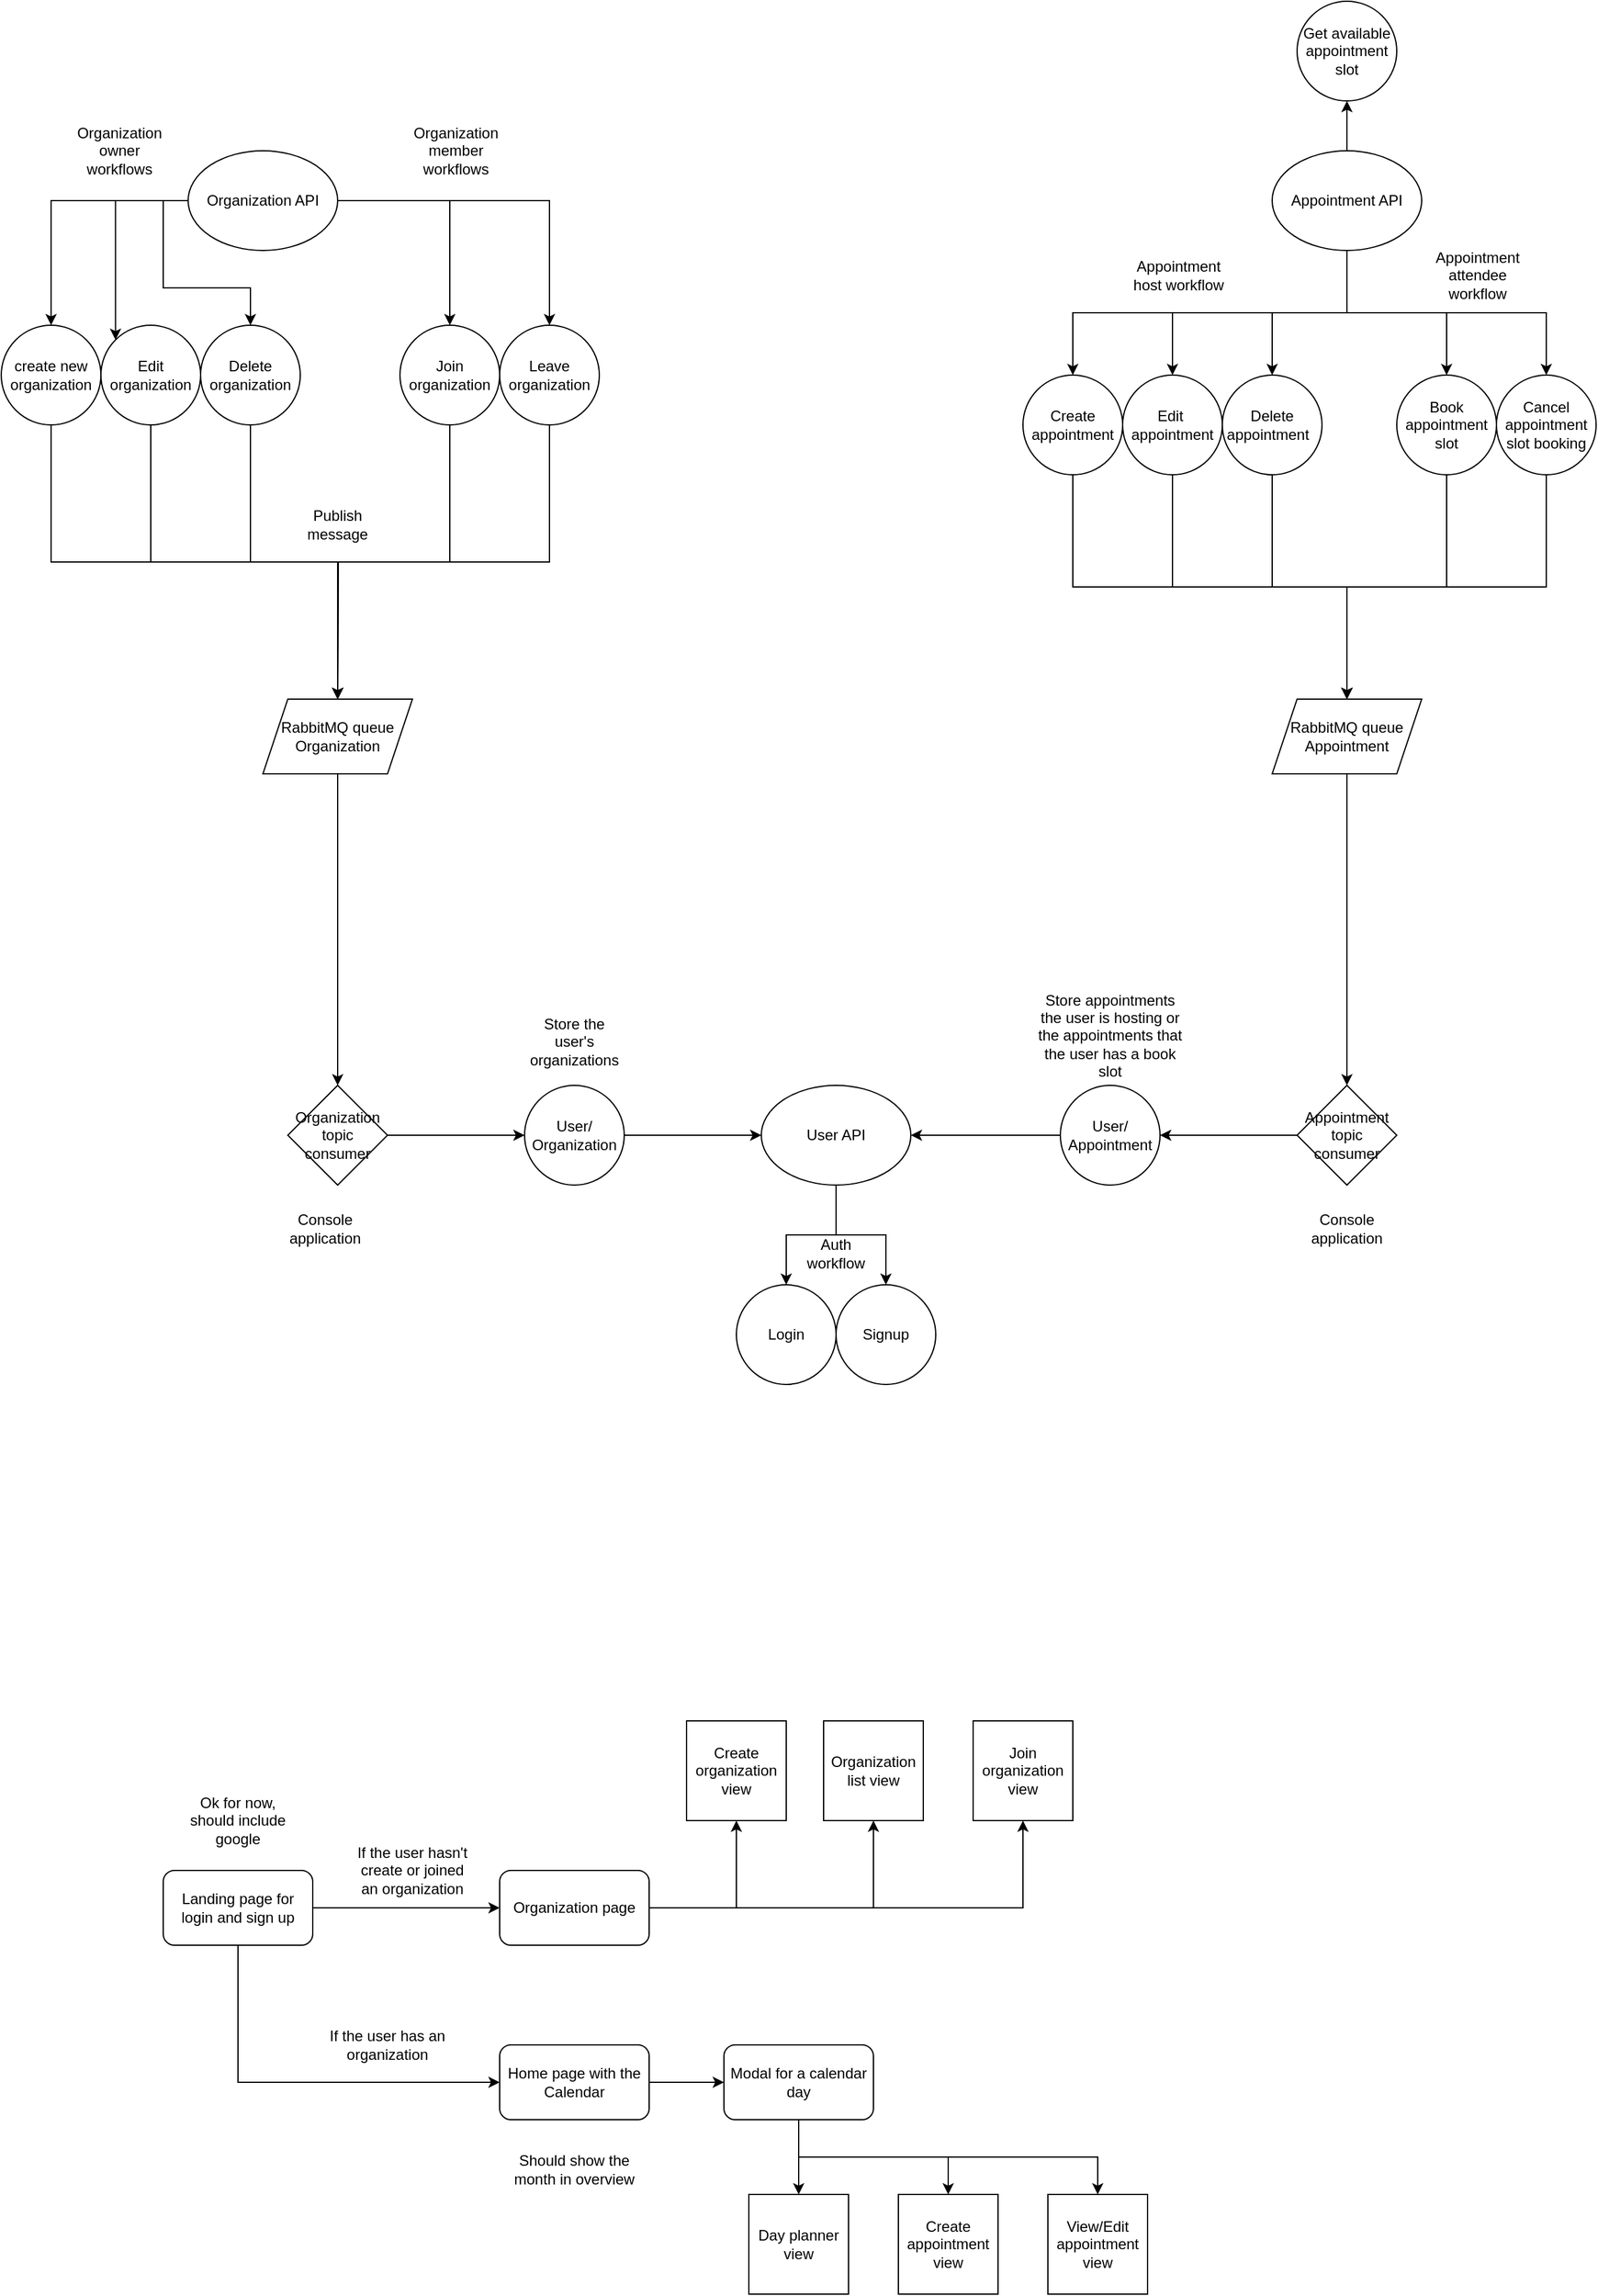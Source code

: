 <mxfile version="20.0.4" type="device"><diagram id="-GTwypBK7rbmFJe_79eM" name="Page-1"><mxGraphModel dx="1422" dy="794" grid="1" gridSize="10" guides="1" tooltips="1" connect="1" arrows="1" fold="1" page="1" pageScale="1" pageWidth="1500" pageHeight="1500" math="0" shadow="0"><root><mxCell id="0"/><mxCell id="1" parent="0"/><mxCell id="u_8DFqB3BxBu-Hl1DZO6-21" style="edgeStyle=orthogonalEdgeStyle;rounded=0;orthogonalLoop=1;jettySize=auto;html=1;exitX=0;exitY=0.5;exitDx=0;exitDy=0;entryX=0.5;entryY=0;entryDx=0;entryDy=0;" parent="1" source="u_8DFqB3BxBu-Hl1DZO6-1" target="u_8DFqB3BxBu-Hl1DZO6-18" edge="1"><mxGeometry relative="1" as="geometry"/></mxCell><mxCell id="u_8DFqB3BxBu-Hl1DZO6-25" style="edgeStyle=orthogonalEdgeStyle;rounded=0;orthogonalLoop=1;jettySize=auto;html=1;exitX=0;exitY=0.5;exitDx=0;exitDy=0;entryX=0;entryY=0;entryDx=0;entryDy=0;" parent="1" source="u_8DFqB3BxBu-Hl1DZO6-1" target="u_8DFqB3BxBu-Hl1DZO6-19" edge="1"><mxGeometry relative="1" as="geometry"/></mxCell><mxCell id="u_8DFqB3BxBu-Hl1DZO6-27" style="edgeStyle=orthogonalEdgeStyle;rounded=0;orthogonalLoop=1;jettySize=auto;html=1;exitX=0;exitY=0.5;exitDx=0;exitDy=0;entryX=0.5;entryY=0;entryDx=0;entryDy=0;" parent="1" source="u_8DFqB3BxBu-Hl1DZO6-1" target="u_8DFqB3BxBu-Hl1DZO6-26" edge="1"><mxGeometry relative="1" as="geometry"/></mxCell><mxCell id="u_8DFqB3BxBu-Hl1DZO6-29" style="edgeStyle=orthogonalEdgeStyle;rounded=0;orthogonalLoop=1;jettySize=auto;html=1;exitX=1;exitY=0.5;exitDx=0;exitDy=0;" parent="1" source="u_8DFqB3BxBu-Hl1DZO6-1" target="u_8DFqB3BxBu-Hl1DZO6-23" edge="1"><mxGeometry relative="1" as="geometry"/></mxCell><mxCell id="u_8DFqB3BxBu-Hl1DZO6-57" style="edgeStyle=orthogonalEdgeStyle;rounded=0;orthogonalLoop=1;jettySize=auto;html=1;exitX=1;exitY=0.5;exitDx=0;exitDy=0;entryX=0.5;entryY=0;entryDx=0;entryDy=0;" parent="1" source="u_8DFqB3BxBu-Hl1DZO6-1" target="u_8DFqB3BxBu-Hl1DZO6-24" edge="1"><mxGeometry relative="1" as="geometry"/></mxCell><mxCell id="u_8DFqB3BxBu-Hl1DZO6-1" value="Organization API" style="ellipse;whiteSpace=wrap;html=1;" parent="1" vertex="1"><mxGeometry x="240" y="450" width="120" height="80" as="geometry"/></mxCell><mxCell id="u_8DFqB3BxBu-Hl1DZO6-6" style="edgeStyle=orthogonalEdgeStyle;rounded=0;orthogonalLoop=1;jettySize=auto;html=1;exitX=1;exitY=0.5;exitDx=0;exitDy=0;entryX=0;entryY=0.5;entryDx=0;entryDy=0;" parent="1" source="u_8DFqB3BxBu-Hl1DZO6-2" target="u_8DFqB3BxBu-Hl1DZO6-5" edge="1"><mxGeometry relative="1" as="geometry"/></mxCell><mxCell id="u_8DFqB3BxBu-Hl1DZO6-9" style="edgeStyle=orthogonalEdgeStyle;rounded=0;orthogonalLoop=1;jettySize=auto;html=1;exitX=0.5;exitY=1;exitDx=0;exitDy=0;entryX=0;entryY=0.5;entryDx=0;entryDy=0;" parent="1" source="u_8DFqB3BxBu-Hl1DZO6-2" target="u_8DFqB3BxBu-Hl1DZO6-8" edge="1"><mxGeometry relative="1" as="geometry"/></mxCell><mxCell id="u_8DFqB3BxBu-Hl1DZO6-2" value="Landing page for login and sign up" style="rounded=1;whiteSpace=wrap;html=1;" parent="1" vertex="1"><mxGeometry x="220" y="1830" width="120" height="60" as="geometry"/></mxCell><mxCell id="u_8DFqB3BxBu-Hl1DZO6-3" value="Ok for now, should include google" style="text;html=1;strokeColor=none;fillColor=none;align=center;verticalAlign=middle;whiteSpace=wrap;rounded=0;" parent="1" vertex="1"><mxGeometry x="235" y="1770" width="90" height="40" as="geometry"/></mxCell><mxCell id="u_8DFqB3BxBu-Hl1DZO6-15" style="edgeStyle=orthogonalEdgeStyle;rounded=0;orthogonalLoop=1;jettySize=auto;html=1;exitX=1;exitY=0.5;exitDx=0;exitDy=0;entryX=0.5;entryY=1;entryDx=0;entryDy=0;" parent="1" source="u_8DFqB3BxBu-Hl1DZO6-5" target="u_8DFqB3BxBu-Hl1DZO6-12" edge="1"><mxGeometry relative="1" as="geometry"/></mxCell><mxCell id="u_8DFqB3BxBu-Hl1DZO6-16" style="edgeStyle=orthogonalEdgeStyle;rounded=0;orthogonalLoop=1;jettySize=auto;html=1;exitX=1;exitY=0.5;exitDx=0;exitDy=0;entryX=0.5;entryY=1;entryDx=0;entryDy=0;" parent="1" source="u_8DFqB3BxBu-Hl1DZO6-5" target="u_8DFqB3BxBu-Hl1DZO6-13" edge="1"><mxGeometry relative="1" as="geometry"/></mxCell><mxCell id="u_8DFqB3BxBu-Hl1DZO6-17" style="edgeStyle=orthogonalEdgeStyle;rounded=0;orthogonalLoop=1;jettySize=auto;html=1;exitX=1;exitY=0.5;exitDx=0;exitDy=0;entryX=0.5;entryY=1;entryDx=0;entryDy=0;" parent="1" source="u_8DFqB3BxBu-Hl1DZO6-5" target="u_8DFqB3BxBu-Hl1DZO6-14" edge="1"><mxGeometry relative="1" as="geometry"/></mxCell><mxCell id="u_8DFqB3BxBu-Hl1DZO6-5" value="Organization page" style="rounded=1;whiteSpace=wrap;html=1;" parent="1" vertex="1"><mxGeometry x="490" y="1830" width="120" height="60" as="geometry"/></mxCell><mxCell id="u_8DFqB3BxBu-Hl1DZO6-7" value="If the user hasn't create or joined an organization" style="text;html=1;strokeColor=none;fillColor=none;align=center;verticalAlign=middle;whiteSpace=wrap;rounded=0;" parent="1" vertex="1"><mxGeometry x="370" y="1810" width="100" height="40" as="geometry"/></mxCell><mxCell id="EYWIqSnG_klziJ7lQCfX-3" style="edgeStyle=orthogonalEdgeStyle;rounded=0;orthogonalLoop=1;jettySize=auto;html=1;exitX=1;exitY=0.5;exitDx=0;exitDy=0;entryX=0;entryY=0.5;entryDx=0;entryDy=0;" parent="1" source="u_8DFqB3BxBu-Hl1DZO6-8" target="EYWIqSnG_klziJ7lQCfX-2" edge="1"><mxGeometry relative="1" as="geometry"/></mxCell><mxCell id="u_8DFqB3BxBu-Hl1DZO6-8" value="Home page with the Calendar" style="rounded=1;whiteSpace=wrap;html=1;" parent="1" vertex="1"><mxGeometry x="490" y="1970" width="120" height="60" as="geometry"/></mxCell><mxCell id="u_8DFqB3BxBu-Hl1DZO6-10" value="If the user has an organization" style="text;html=1;strokeColor=none;fillColor=none;align=center;verticalAlign=middle;whiteSpace=wrap;rounded=0;" parent="1" vertex="1"><mxGeometry x="350" y="1950" width="100" height="40" as="geometry"/></mxCell><mxCell id="u_8DFqB3BxBu-Hl1DZO6-12" value="Create organization view" style="whiteSpace=wrap;html=1;aspect=fixed;" parent="1" vertex="1"><mxGeometry x="640" y="1710" width="80" height="80" as="geometry"/></mxCell><mxCell id="u_8DFqB3BxBu-Hl1DZO6-13" value="Organization list view" style="whiteSpace=wrap;html=1;aspect=fixed;" parent="1" vertex="1"><mxGeometry x="750" y="1710" width="80" height="80" as="geometry"/></mxCell><mxCell id="u_8DFqB3BxBu-Hl1DZO6-14" value="Join organization view" style="whiteSpace=wrap;html=1;aspect=fixed;" parent="1" vertex="1"><mxGeometry x="870" y="1710" width="80" height="80" as="geometry"/></mxCell><mxCell id="u_8DFqB3BxBu-Hl1DZO6-39" style="edgeStyle=orthogonalEdgeStyle;rounded=0;orthogonalLoop=1;jettySize=auto;html=1;exitX=0.5;exitY=1;exitDx=0;exitDy=0;entryX=0.5;entryY=0;entryDx=0;entryDy=0;" parent="1" source="u_8DFqB3BxBu-Hl1DZO6-18" target="u_8DFqB3BxBu-Hl1DZO6-38" edge="1"><mxGeometry relative="1" as="geometry"/></mxCell><mxCell id="u_8DFqB3BxBu-Hl1DZO6-18" value="create new organization" style="ellipse;whiteSpace=wrap;html=1;aspect=fixed;" parent="1" vertex="1"><mxGeometry x="90" y="590" width="80" height="80" as="geometry"/></mxCell><mxCell id="u_8DFqB3BxBu-Hl1DZO6-40" style="edgeStyle=orthogonalEdgeStyle;rounded=0;orthogonalLoop=1;jettySize=auto;html=1;exitX=0.5;exitY=1;exitDx=0;exitDy=0;entryX=0.5;entryY=0;entryDx=0;entryDy=0;" parent="1" source="u_8DFqB3BxBu-Hl1DZO6-19" target="u_8DFqB3BxBu-Hl1DZO6-38" edge="1"><mxGeometry relative="1" as="geometry"/></mxCell><mxCell id="u_8DFqB3BxBu-Hl1DZO6-19" value="Edit organization" style="ellipse;whiteSpace=wrap;html=1;aspect=fixed;" parent="1" vertex="1"><mxGeometry x="170" y="590" width="80" height="80" as="geometry"/></mxCell><mxCell id="u_8DFqB3BxBu-Hl1DZO6-42" style="edgeStyle=orthogonalEdgeStyle;rounded=0;orthogonalLoop=1;jettySize=auto;html=1;exitX=0.5;exitY=1;exitDx=0;exitDy=0;entryX=0.5;entryY=0;entryDx=0;entryDy=0;" parent="1" source="u_8DFqB3BxBu-Hl1DZO6-23" target="u_8DFqB3BxBu-Hl1DZO6-38" edge="1"><mxGeometry relative="1" as="geometry"/></mxCell><mxCell id="u_8DFqB3BxBu-Hl1DZO6-23" value="Join organization" style="ellipse;whiteSpace=wrap;html=1;aspect=fixed;" parent="1" vertex="1"><mxGeometry x="410" y="590" width="80" height="80" as="geometry"/></mxCell><mxCell id="u_8DFqB3BxBu-Hl1DZO6-43" style="edgeStyle=orthogonalEdgeStyle;rounded=0;orthogonalLoop=1;jettySize=auto;html=1;exitX=0.5;exitY=1;exitDx=0;exitDy=0;" parent="1" source="u_8DFqB3BxBu-Hl1DZO6-24" edge="1"><mxGeometry relative="1" as="geometry"><mxPoint x="360" y="890" as="targetPoint"/></mxGeometry></mxCell><mxCell id="u_8DFqB3BxBu-Hl1DZO6-24" value="Leave organization" style="ellipse;whiteSpace=wrap;html=1;aspect=fixed;" parent="1" vertex="1"><mxGeometry x="490" y="590" width="80" height="80" as="geometry"/></mxCell><mxCell id="u_8DFqB3BxBu-Hl1DZO6-41" style="edgeStyle=orthogonalEdgeStyle;rounded=0;orthogonalLoop=1;jettySize=auto;html=1;exitX=0.5;exitY=1;exitDx=0;exitDy=0;" parent="1" source="u_8DFqB3BxBu-Hl1DZO6-26" edge="1"><mxGeometry relative="1" as="geometry"><mxPoint x="360" y="890" as="targetPoint"/></mxGeometry></mxCell><mxCell id="u_8DFqB3BxBu-Hl1DZO6-26" value="Delete organization" style="ellipse;whiteSpace=wrap;html=1;aspect=fixed;" parent="1" vertex="1"><mxGeometry x="250" y="590" width="80" height="80" as="geometry"/></mxCell><mxCell id="u_8DFqB3BxBu-Hl1DZO6-28" value="Organization owner workflows" style="text;html=1;strokeColor=none;fillColor=none;align=center;verticalAlign=middle;whiteSpace=wrap;rounded=0;" parent="1" vertex="1"><mxGeometry x="140" y="430" width="90" height="40" as="geometry"/></mxCell><mxCell id="u_8DFqB3BxBu-Hl1DZO6-31" value="Organization member workflows" style="text;html=1;strokeColor=none;fillColor=none;align=center;verticalAlign=middle;whiteSpace=wrap;rounded=0;" parent="1" vertex="1"><mxGeometry x="410" y="430" width="90" height="40" as="geometry"/></mxCell><mxCell id="u_8DFqB3BxBu-Hl1DZO6-35" style="edgeStyle=orthogonalEdgeStyle;rounded=0;orthogonalLoop=1;jettySize=auto;html=1;exitX=0.5;exitY=1;exitDx=0;exitDy=0;entryX=0.5;entryY=0;entryDx=0;entryDy=0;" parent="1" source="u_8DFqB3BxBu-Hl1DZO6-32" target="u_8DFqB3BxBu-Hl1DZO6-33" edge="1"><mxGeometry relative="1" as="geometry"/></mxCell><mxCell id="u_8DFqB3BxBu-Hl1DZO6-36" style="edgeStyle=orthogonalEdgeStyle;rounded=0;orthogonalLoop=1;jettySize=auto;html=1;exitX=0.5;exitY=1;exitDx=0;exitDy=0;entryX=0.5;entryY=0;entryDx=0;entryDy=0;" parent="1" source="u_8DFqB3BxBu-Hl1DZO6-32" target="u_8DFqB3BxBu-Hl1DZO6-34" edge="1"><mxGeometry relative="1" as="geometry"/></mxCell><mxCell id="u_8DFqB3BxBu-Hl1DZO6-32" value="User API" style="ellipse;whiteSpace=wrap;html=1;" parent="1" vertex="1"><mxGeometry x="700" y="1200" width="120" height="80" as="geometry"/></mxCell><mxCell id="u_8DFqB3BxBu-Hl1DZO6-33" value="Login" style="ellipse;whiteSpace=wrap;html=1;aspect=fixed;" parent="1" vertex="1"><mxGeometry x="680" y="1360" width="80" height="80" as="geometry"/></mxCell><mxCell id="u_8DFqB3BxBu-Hl1DZO6-34" value="Signup" style="ellipse;whiteSpace=wrap;html=1;aspect=fixed;" parent="1" vertex="1"><mxGeometry x="760" y="1360" width="80" height="80" as="geometry"/></mxCell><mxCell id="u_8DFqB3BxBu-Hl1DZO6-37" value="Auth workflow" style="text;html=1;strokeColor=none;fillColor=none;align=center;verticalAlign=middle;whiteSpace=wrap;rounded=0;" parent="1" vertex="1"><mxGeometry x="730" y="1320" width="60" height="30" as="geometry"/></mxCell><mxCell id="u_8DFqB3BxBu-Hl1DZO6-49" style="edgeStyle=orthogonalEdgeStyle;rounded=0;orthogonalLoop=1;jettySize=auto;html=1;entryX=0.5;entryY=0;entryDx=0;entryDy=0;" parent="1" source="u_8DFqB3BxBu-Hl1DZO6-38" target="u_8DFqB3BxBu-Hl1DZO6-45" edge="1"><mxGeometry relative="1" as="geometry"/></mxCell><mxCell id="u_8DFqB3BxBu-Hl1DZO6-38" value="RabbitMQ queue&lt;br&gt;Organization" style="shape=parallelogram;perimeter=parallelogramPerimeter;whiteSpace=wrap;html=1;fixedSize=1;" parent="1" vertex="1"><mxGeometry x="300" y="890" width="120" height="60" as="geometry"/></mxCell><mxCell id="u_8DFqB3BxBu-Hl1DZO6-44" value="Publish message" style="text;html=1;strokeColor=none;fillColor=none;align=center;verticalAlign=middle;whiteSpace=wrap;rounded=0;" parent="1" vertex="1"><mxGeometry x="315" y="730" width="90" height="40" as="geometry"/></mxCell><mxCell id="u_8DFqB3BxBu-Hl1DZO6-51" style="edgeStyle=orthogonalEdgeStyle;rounded=0;orthogonalLoop=1;jettySize=auto;html=1;exitX=1;exitY=0.5;exitDx=0;exitDy=0;" parent="1" source="u_8DFqB3BxBu-Hl1DZO6-45" edge="1"><mxGeometry relative="1" as="geometry"><mxPoint x="510" y="1240" as="targetPoint"/></mxGeometry></mxCell><mxCell id="u_8DFqB3BxBu-Hl1DZO6-45" value="Organization topic consumer" style="rhombus;whiteSpace=wrap;html=1;" parent="1" vertex="1"><mxGeometry x="320" y="1200" width="80" height="80" as="geometry"/></mxCell><mxCell id="u_8DFqB3BxBu-Hl1DZO6-52" style="edgeStyle=orthogonalEdgeStyle;rounded=0;orthogonalLoop=1;jettySize=auto;html=1;exitX=1;exitY=0.5;exitDx=0;exitDy=0;" parent="1" source="u_8DFqB3BxBu-Hl1DZO6-48" target="u_8DFqB3BxBu-Hl1DZO6-32" edge="1"><mxGeometry relative="1" as="geometry"/></mxCell><mxCell id="u_8DFqB3BxBu-Hl1DZO6-48" value="User/&lt;br&gt;Organization" style="ellipse;whiteSpace=wrap;html=1;aspect=fixed;" parent="1" vertex="1"><mxGeometry x="510" y="1200" width="80" height="80" as="geometry"/></mxCell><mxCell id="EYWIqSnG_klziJ7lQCfX-1" value="Should show the month in overview" style="text;html=1;strokeColor=none;fillColor=none;align=center;verticalAlign=middle;whiteSpace=wrap;rounded=0;" parent="1" vertex="1"><mxGeometry x="500" y="2050" width="100" height="40" as="geometry"/></mxCell><mxCell id="EYWIqSnG_klziJ7lQCfX-6" style="edgeStyle=orthogonalEdgeStyle;rounded=0;orthogonalLoop=1;jettySize=auto;html=1;exitX=0.5;exitY=1;exitDx=0;exitDy=0;entryX=0.5;entryY=0;entryDx=0;entryDy=0;" parent="1" source="EYWIqSnG_klziJ7lQCfX-2" target="EYWIqSnG_klziJ7lQCfX-4" edge="1"><mxGeometry relative="1" as="geometry"/></mxCell><mxCell id="EYWIqSnG_klziJ7lQCfX-11" style="edgeStyle=orthogonalEdgeStyle;rounded=0;orthogonalLoop=1;jettySize=auto;html=1;exitX=0.5;exitY=1;exitDx=0;exitDy=0;" parent="1" source="EYWIqSnG_klziJ7lQCfX-2" target="EYWIqSnG_klziJ7lQCfX-7" edge="1"><mxGeometry relative="1" as="geometry"/></mxCell><mxCell id="EYWIqSnG_klziJ7lQCfX-12" style="edgeStyle=orthogonalEdgeStyle;rounded=0;orthogonalLoop=1;jettySize=auto;html=1;exitX=0.5;exitY=1;exitDx=0;exitDy=0;" parent="1" source="EYWIqSnG_klziJ7lQCfX-2" target="EYWIqSnG_klziJ7lQCfX-8" edge="1"><mxGeometry relative="1" as="geometry"/></mxCell><mxCell id="EYWIqSnG_klziJ7lQCfX-2" value="Modal for a calendar day" style="rounded=1;whiteSpace=wrap;html=1;" parent="1" vertex="1"><mxGeometry x="670" y="1970" width="120" height="60" as="geometry"/></mxCell><mxCell id="EYWIqSnG_klziJ7lQCfX-4" value="Day planner view" style="whiteSpace=wrap;html=1;aspect=fixed;" parent="1" vertex="1"><mxGeometry x="690" y="2090" width="80" height="80" as="geometry"/></mxCell><mxCell id="EYWIqSnG_klziJ7lQCfX-7" value="Create appointment view" style="whiteSpace=wrap;html=1;aspect=fixed;" parent="1" vertex="1"><mxGeometry x="810" y="2090" width="80" height="80" as="geometry"/></mxCell><mxCell id="EYWIqSnG_klziJ7lQCfX-8" value="View/Edit appointment view" style="whiteSpace=wrap;html=1;aspect=fixed;" parent="1" vertex="1"><mxGeometry x="930" y="2090" width="80" height="80" as="geometry"/></mxCell><mxCell id="EYWIqSnG_klziJ7lQCfX-20" style="edgeStyle=orthogonalEdgeStyle;rounded=0;orthogonalLoop=1;jettySize=auto;html=1;exitX=0.5;exitY=1;exitDx=0;exitDy=0;entryX=0.5;entryY=0;entryDx=0;entryDy=0;" parent="1" source="EYWIqSnG_klziJ7lQCfX-13" target="EYWIqSnG_klziJ7lQCfX-17" edge="1"><mxGeometry relative="1" as="geometry"/></mxCell><mxCell id="EYWIqSnG_klziJ7lQCfX-21" style="edgeStyle=orthogonalEdgeStyle;rounded=0;orthogonalLoop=1;jettySize=auto;html=1;exitX=0.5;exitY=1;exitDx=0;exitDy=0;" parent="1" source="EYWIqSnG_klziJ7lQCfX-13" target="EYWIqSnG_klziJ7lQCfX-18" edge="1"><mxGeometry relative="1" as="geometry"/></mxCell><mxCell id="EYWIqSnG_klziJ7lQCfX-22" style="edgeStyle=orthogonalEdgeStyle;rounded=0;orthogonalLoop=1;jettySize=auto;html=1;exitX=0.5;exitY=1;exitDx=0;exitDy=0;" parent="1" source="EYWIqSnG_klziJ7lQCfX-13" target="EYWIqSnG_klziJ7lQCfX-19" edge="1"><mxGeometry relative="1" as="geometry"/></mxCell><mxCell id="EYWIqSnG_klziJ7lQCfX-25" style="edgeStyle=orthogonalEdgeStyle;rounded=0;orthogonalLoop=1;jettySize=auto;html=1;exitX=0.5;exitY=1;exitDx=0;exitDy=0;" parent="1" source="EYWIqSnG_klziJ7lQCfX-13" target="EYWIqSnG_klziJ7lQCfX-23" edge="1"><mxGeometry relative="1" as="geometry"/></mxCell><mxCell id="EYWIqSnG_klziJ7lQCfX-26" style="edgeStyle=orthogonalEdgeStyle;rounded=0;orthogonalLoop=1;jettySize=auto;html=1;exitX=0.5;exitY=1;exitDx=0;exitDy=0;" parent="1" source="EYWIqSnG_klziJ7lQCfX-13" target="EYWIqSnG_klziJ7lQCfX-24" edge="1"><mxGeometry relative="1" as="geometry"/></mxCell><mxCell id="EYWIqSnG_klziJ7lQCfX-30" style="edgeStyle=orthogonalEdgeStyle;rounded=0;orthogonalLoop=1;jettySize=auto;html=1;exitX=0.5;exitY=0;exitDx=0;exitDy=0;entryX=0.5;entryY=1;entryDx=0;entryDy=0;" parent="1" source="EYWIqSnG_klziJ7lQCfX-13" target="EYWIqSnG_klziJ7lQCfX-29" edge="1"><mxGeometry relative="1" as="geometry"/></mxCell><mxCell id="EYWIqSnG_klziJ7lQCfX-13" value="Appointment API" style="ellipse;whiteSpace=wrap;html=1;" parent="1" vertex="1"><mxGeometry x="1110" y="450" width="120" height="80" as="geometry"/></mxCell><mxCell id="EYWIqSnG_klziJ7lQCfX-41" style="edgeStyle=orthogonalEdgeStyle;rounded=0;orthogonalLoop=1;jettySize=auto;html=1;exitX=0.5;exitY=1;exitDx=0;exitDy=0;entryX=0.5;entryY=0;entryDx=0;entryDy=0;" parent="1" source="EYWIqSnG_klziJ7lQCfX-17" target="EYWIqSnG_klziJ7lQCfX-31" edge="1"><mxGeometry relative="1" as="geometry"/></mxCell><mxCell id="EYWIqSnG_klziJ7lQCfX-17" value="Create appointment" style="ellipse;whiteSpace=wrap;html=1;aspect=fixed;" parent="1" vertex="1"><mxGeometry x="910" y="630" width="80" height="80" as="geometry"/></mxCell><mxCell id="EYWIqSnG_klziJ7lQCfX-46" style="edgeStyle=orthogonalEdgeStyle;rounded=0;orthogonalLoop=1;jettySize=auto;html=1;exitX=0.5;exitY=1;exitDx=0;exitDy=0;entryX=0.5;entryY=0;entryDx=0;entryDy=0;" parent="1" source="EYWIqSnG_klziJ7lQCfX-18" target="EYWIqSnG_klziJ7lQCfX-31" edge="1"><mxGeometry relative="1" as="geometry"/></mxCell><mxCell id="EYWIqSnG_klziJ7lQCfX-18" value="Edit&amp;nbsp; appointment" style="ellipse;whiteSpace=wrap;html=1;aspect=fixed;" parent="1" vertex="1"><mxGeometry x="990" y="630" width="80" height="80" as="geometry"/></mxCell><mxCell id="EYWIqSnG_klziJ7lQCfX-47" style="edgeStyle=orthogonalEdgeStyle;rounded=0;orthogonalLoop=1;jettySize=auto;html=1;exitX=0.5;exitY=1;exitDx=0;exitDy=0;entryX=0.5;entryY=0;entryDx=0;entryDy=0;" parent="1" source="EYWIqSnG_klziJ7lQCfX-19" target="EYWIqSnG_klziJ7lQCfX-31" edge="1"><mxGeometry relative="1" as="geometry"/></mxCell><mxCell id="EYWIqSnG_klziJ7lQCfX-19" value="Delete appointment&amp;nbsp;&amp;nbsp;" style="ellipse;whiteSpace=wrap;html=1;aspect=fixed;" parent="1" vertex="1"><mxGeometry x="1070" y="630" width="80" height="80" as="geometry"/></mxCell><mxCell id="EYWIqSnG_klziJ7lQCfX-43" style="edgeStyle=orthogonalEdgeStyle;rounded=0;orthogonalLoop=1;jettySize=auto;html=1;exitX=0.5;exitY=1;exitDx=0;exitDy=0;entryX=0.5;entryY=0;entryDx=0;entryDy=0;" parent="1" source="EYWIqSnG_klziJ7lQCfX-23" target="EYWIqSnG_klziJ7lQCfX-31" edge="1"><mxGeometry relative="1" as="geometry"/></mxCell><mxCell id="EYWIqSnG_klziJ7lQCfX-23" value="Book appointment slot" style="ellipse;whiteSpace=wrap;html=1;aspect=fixed;" parent="1" vertex="1"><mxGeometry x="1210" y="630" width="80" height="80" as="geometry"/></mxCell><mxCell id="EYWIqSnG_klziJ7lQCfX-45" style="edgeStyle=orthogonalEdgeStyle;rounded=0;orthogonalLoop=1;jettySize=auto;html=1;exitX=0.5;exitY=1;exitDx=0;exitDy=0;entryX=0.5;entryY=0;entryDx=0;entryDy=0;" parent="1" source="EYWIqSnG_klziJ7lQCfX-24" target="EYWIqSnG_klziJ7lQCfX-31" edge="1"><mxGeometry relative="1" as="geometry"/></mxCell><mxCell id="EYWIqSnG_klziJ7lQCfX-24" value="Cancel appointment slot booking" style="ellipse;whiteSpace=wrap;html=1;aspect=fixed;" parent="1" vertex="1"><mxGeometry x="1290" y="630" width="80" height="80" as="geometry"/></mxCell><mxCell id="EYWIqSnG_klziJ7lQCfX-27" value="Appointment host workflow" style="text;html=1;strokeColor=none;fillColor=none;align=center;verticalAlign=middle;whiteSpace=wrap;rounded=0;" parent="1" vertex="1"><mxGeometry x="990" y="530" width="90" height="40" as="geometry"/></mxCell><mxCell id="EYWIqSnG_klziJ7lQCfX-28" value="Appointment attendee workflow" style="text;html=1;strokeColor=none;fillColor=none;align=center;verticalAlign=middle;whiteSpace=wrap;rounded=0;" parent="1" vertex="1"><mxGeometry x="1230" y="530" width="90" height="40" as="geometry"/></mxCell><mxCell id="EYWIqSnG_klziJ7lQCfX-29" value="Get available appointment slot" style="ellipse;whiteSpace=wrap;html=1;aspect=fixed;" parent="1" vertex="1"><mxGeometry x="1130" y="330" width="80" height="80" as="geometry"/></mxCell><mxCell id="EYWIqSnG_klziJ7lQCfX-51" style="edgeStyle=orthogonalEdgeStyle;rounded=0;orthogonalLoop=1;jettySize=auto;html=1;exitX=0.5;exitY=1;exitDx=0;exitDy=0;" parent="1" source="EYWIqSnG_klziJ7lQCfX-31" target="EYWIqSnG_klziJ7lQCfX-32" edge="1"><mxGeometry relative="1" as="geometry"/></mxCell><mxCell id="EYWIqSnG_klziJ7lQCfX-31" value="RabbitMQ queue&lt;br&gt;Appointment" style="shape=parallelogram;perimeter=parallelogramPerimeter;whiteSpace=wrap;html=1;fixedSize=1;" parent="1" vertex="1"><mxGeometry x="1110" y="890" width="120" height="60" as="geometry"/></mxCell><mxCell id="EYWIqSnG_klziJ7lQCfX-52" style="edgeStyle=orthogonalEdgeStyle;rounded=0;orthogonalLoop=1;jettySize=auto;html=1;exitX=0;exitY=0.5;exitDx=0;exitDy=0;entryX=1;entryY=0.5;entryDx=0;entryDy=0;" parent="1" source="EYWIqSnG_klziJ7lQCfX-32" target="EYWIqSnG_klziJ7lQCfX-50" edge="1"><mxGeometry relative="1" as="geometry"/></mxCell><mxCell id="EYWIqSnG_klziJ7lQCfX-32" value="Appointment topic consumer" style="rhombus;whiteSpace=wrap;html=1;" parent="1" vertex="1"><mxGeometry x="1130" y="1200" width="80" height="80" as="geometry"/></mxCell><mxCell id="EYWIqSnG_klziJ7lQCfX-53" style="edgeStyle=orthogonalEdgeStyle;rounded=0;orthogonalLoop=1;jettySize=auto;html=1;exitX=0;exitY=0.5;exitDx=0;exitDy=0;entryX=1;entryY=0.5;entryDx=0;entryDy=0;" parent="1" source="EYWIqSnG_klziJ7lQCfX-50" target="u_8DFqB3BxBu-Hl1DZO6-32" edge="1"><mxGeometry relative="1" as="geometry"/></mxCell><mxCell id="EYWIqSnG_klziJ7lQCfX-50" value="User/&lt;br&gt;Appointment" style="ellipse;whiteSpace=wrap;html=1;aspect=fixed;" parent="1" vertex="1"><mxGeometry x="940" y="1200" width="80" height="80" as="geometry"/></mxCell><mxCell id="EYWIqSnG_klziJ7lQCfX-54" value="Store the user's organizations" style="text;html=1;strokeColor=none;fillColor=none;align=center;verticalAlign=middle;whiteSpace=wrap;rounded=0;" parent="1" vertex="1"><mxGeometry x="520" y="1150" width="60" height="30" as="geometry"/></mxCell><mxCell id="EYWIqSnG_klziJ7lQCfX-55" value="Store appointments the user is hosting or the appointments that the user has a book slot" style="text;html=1;strokeColor=none;fillColor=none;align=center;verticalAlign=middle;whiteSpace=wrap;rounded=0;" parent="1" vertex="1"><mxGeometry x="920" y="1130" width="120" height="60" as="geometry"/></mxCell><mxCell id="Q0DxxphGrDO806g6Rs---1" value="Console application" style="text;html=1;strokeColor=none;fillColor=none;align=center;verticalAlign=middle;whiteSpace=wrap;rounded=0;" vertex="1" parent="1"><mxGeometry x="320" y="1300" width="60" height="30" as="geometry"/></mxCell><mxCell id="Q0DxxphGrDO806g6Rs---2" value="Console application" style="text;html=1;strokeColor=none;fillColor=none;align=center;verticalAlign=middle;whiteSpace=wrap;rounded=0;" vertex="1" parent="1"><mxGeometry x="1140" y="1300" width="60" height="30" as="geometry"/></mxCell></root></mxGraphModel></diagram></mxfile>